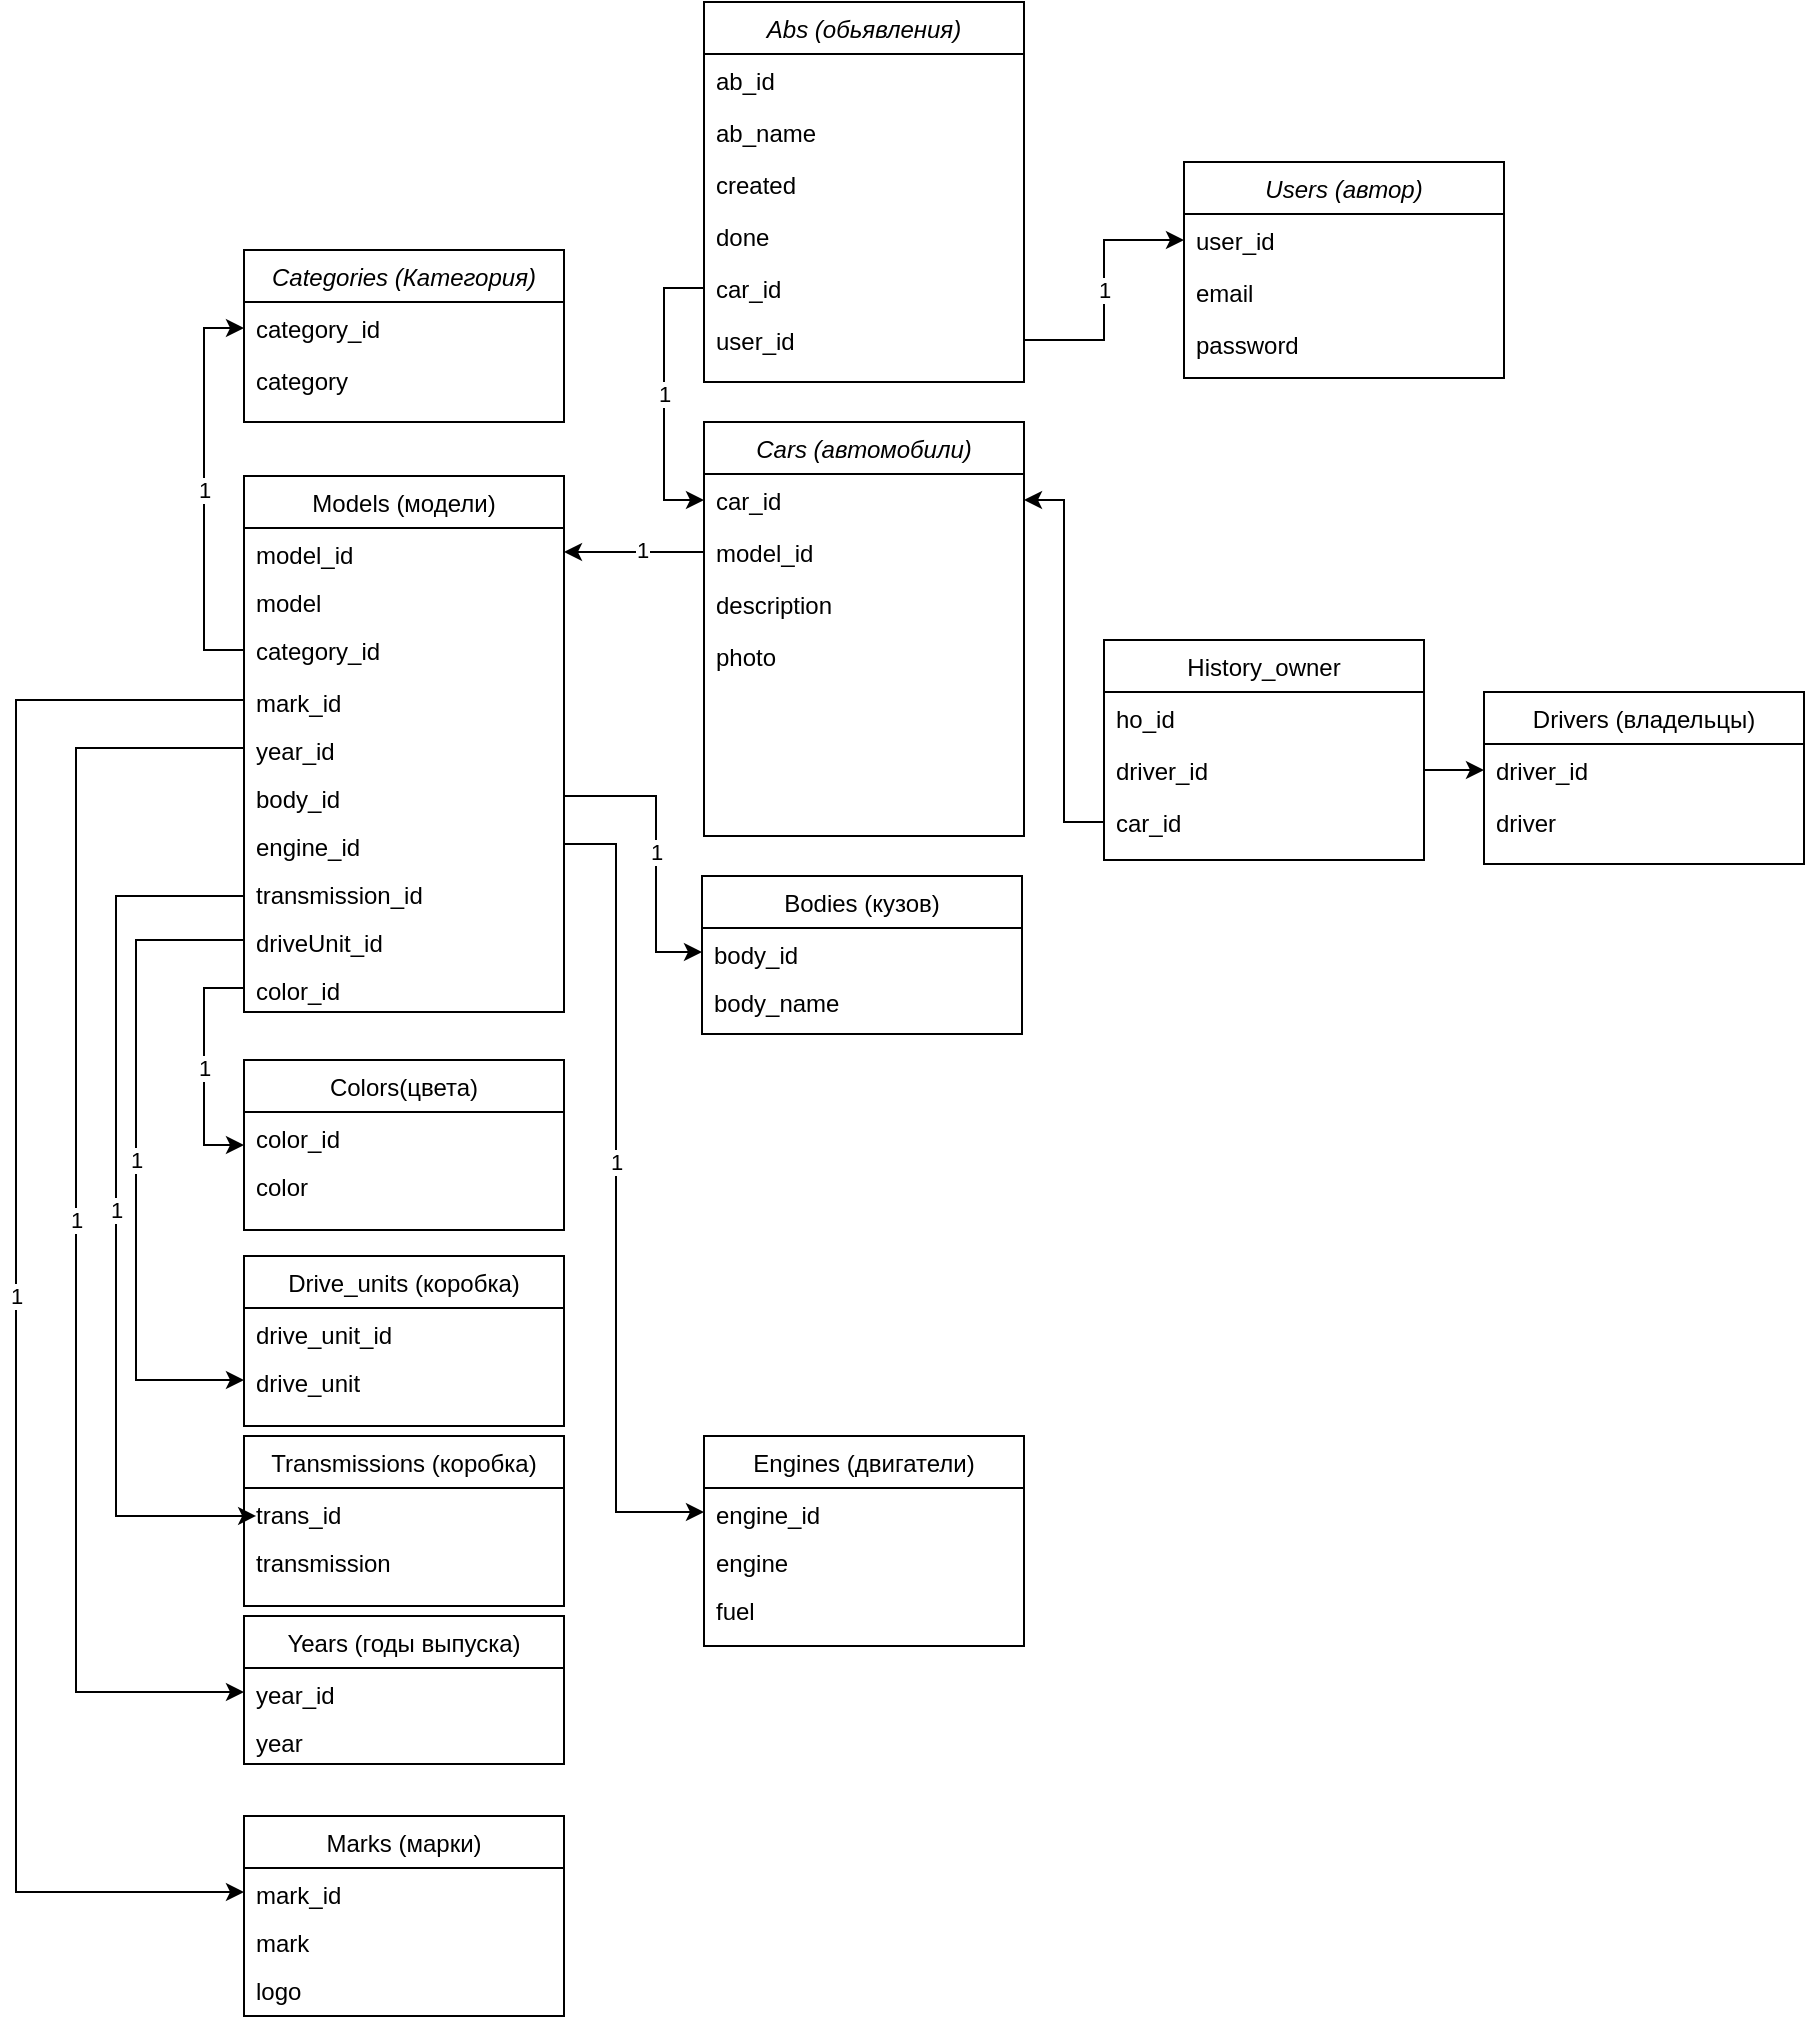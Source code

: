 <mxfile version="19.0.1" type="device"><diagram id="C5RBs43oDa-KdzZeNtuy" name="Page-1"><mxGraphModel dx="1929" dy="865" grid="1" gridSize="10" guides="1" tooltips="1" connect="1" arrows="1" fold="1" page="1" pageScale="1" pageWidth="827" pageHeight="1169" math="0" shadow="0"><root><mxCell id="WIyWlLk6GJQsqaUBKTNV-0"/><mxCell id="WIyWlLk6GJQsqaUBKTNV-1" parent="WIyWlLk6GJQsqaUBKTNV-0"/><mxCell id="zkfFHV4jXpPFQw0GAbJ--0" value="Cars (автомобили)" style="swimlane;fontStyle=2;align=center;verticalAlign=top;childLayout=stackLayout;horizontal=1;startSize=26;horizontalStack=0;resizeParent=1;resizeLast=0;collapsible=1;marginBottom=0;rounded=0;shadow=0;strokeWidth=1;" parent="WIyWlLk6GJQsqaUBKTNV-1" vertex="1"><mxGeometry x="264" y="223" width="160" height="207" as="geometry"><mxRectangle x="230" y="140" width="160" height="26" as="alternateBounds"/></mxGeometry></mxCell><mxCell id="zkfFHV4jXpPFQw0GAbJ--1" value="car_id" style="text;align=left;verticalAlign=top;spacingLeft=4;spacingRight=4;overflow=hidden;rotatable=0;points=[[0,0.5],[1,0.5]];portConstraint=eastwest;" parent="zkfFHV4jXpPFQw0GAbJ--0" vertex="1"><mxGeometry y="26" width="160" height="26" as="geometry"/></mxCell><mxCell id="uIMEh1EkvflqOU53Uib1-0" value="model_id" style="text;align=left;verticalAlign=top;spacingLeft=4;spacingRight=4;overflow=hidden;rotatable=0;points=[[0,0.5],[1,0.5]];portConstraint=eastwest;" parent="zkfFHV4jXpPFQw0GAbJ--0" vertex="1"><mxGeometry y="52" width="160" height="26" as="geometry"/></mxCell><mxCell id="kE7-c2ZdSxdIrtzTfiZl-20" value="description" style="text;align=left;verticalAlign=top;spacingLeft=4;spacingRight=4;overflow=hidden;rotatable=0;points=[[0,0.5],[1,0.5]];portConstraint=eastwest;" parent="zkfFHV4jXpPFQw0GAbJ--0" vertex="1"><mxGeometry y="78" width="160" height="26" as="geometry"/></mxCell><mxCell id="kE7-c2ZdSxdIrtzTfiZl-31" value="photo" style="text;align=left;verticalAlign=top;spacingLeft=4;spacingRight=4;overflow=hidden;rotatable=0;points=[[0,0.5],[1,0.5]];portConstraint=eastwest;" parent="zkfFHV4jXpPFQw0GAbJ--0" vertex="1"><mxGeometry y="104" width="160" height="26" as="geometry"/></mxCell><mxCell id="zkfFHV4jXpPFQw0GAbJ--6" value="Drivers (владельцы)" style="swimlane;fontStyle=0;align=center;verticalAlign=top;childLayout=stackLayout;horizontal=1;startSize=26;horizontalStack=0;resizeParent=1;resizeLast=0;collapsible=1;marginBottom=0;rounded=0;shadow=0;strokeWidth=1;" parent="WIyWlLk6GJQsqaUBKTNV-1" vertex="1"><mxGeometry x="654" y="358" width="160" height="86" as="geometry"><mxRectangle x="130" y="380" width="160" height="26" as="alternateBounds"/></mxGeometry></mxCell><mxCell id="zkfFHV4jXpPFQw0GAbJ--7" value="driver_id" style="text;align=left;verticalAlign=top;spacingLeft=4;spacingRight=4;overflow=hidden;rotatable=0;points=[[0,0.5],[1,0.5]];portConstraint=eastwest;" parent="zkfFHV4jXpPFQw0GAbJ--6" vertex="1"><mxGeometry y="26" width="160" height="26" as="geometry"/></mxCell><mxCell id="kE7-c2ZdSxdIrtzTfiZl-19" value="driver" style="text;align=left;verticalAlign=top;spacingLeft=4;spacingRight=4;overflow=hidden;rotatable=0;points=[[0,0.5],[1,0.5]];portConstraint=eastwest;" parent="zkfFHV4jXpPFQw0GAbJ--6" vertex="1"><mxGeometry y="52" width="160" height="26" as="geometry"/></mxCell><mxCell id="zkfFHV4jXpPFQw0GAbJ--13" value="History_owner" style="swimlane;fontStyle=0;align=center;verticalAlign=top;childLayout=stackLayout;horizontal=1;startSize=26;horizontalStack=0;resizeParent=1;resizeLast=0;collapsible=1;marginBottom=0;rounded=0;shadow=0;strokeWidth=1;" parent="WIyWlLk6GJQsqaUBKTNV-1" vertex="1"><mxGeometry x="464" y="332" width="160" height="110" as="geometry"><mxRectangle x="340" y="380" width="170" height="26" as="alternateBounds"/></mxGeometry></mxCell><mxCell id="zkfFHV4jXpPFQw0GAbJ--14" value="ho_id" style="text;align=left;verticalAlign=top;spacingLeft=4;spacingRight=4;overflow=hidden;rotatable=0;points=[[0,0.5],[1,0.5]];portConstraint=eastwest;" parent="zkfFHV4jXpPFQw0GAbJ--13" vertex="1"><mxGeometry y="26" width="160" height="26" as="geometry"/></mxCell><mxCell id="uIMEh1EkvflqOU53Uib1-2" value="driver_id" style="text;align=left;verticalAlign=top;spacingLeft=4;spacingRight=4;overflow=hidden;rotatable=0;points=[[0,0.5],[1,0.5]];portConstraint=eastwest;" parent="zkfFHV4jXpPFQw0GAbJ--13" vertex="1"><mxGeometry y="52" width="160" height="26" as="geometry"/></mxCell><mxCell id="uIMEh1EkvflqOU53Uib1-3" value="car_id" style="text;align=left;verticalAlign=top;spacingLeft=4;spacingRight=4;overflow=hidden;rotatable=0;points=[[0,0.5],[1,0.5]];portConstraint=eastwest;" parent="zkfFHV4jXpPFQw0GAbJ--13" vertex="1"><mxGeometry y="78" width="160" height="26" as="geometry"/></mxCell><mxCell id="zkfFHV4jXpPFQw0GAbJ--17" value="Engines (двигатели)" style="swimlane;fontStyle=0;align=center;verticalAlign=top;childLayout=stackLayout;horizontal=1;startSize=26;horizontalStack=0;resizeParent=1;resizeLast=0;collapsible=1;marginBottom=0;rounded=0;shadow=0;strokeWidth=1;" parent="WIyWlLk6GJQsqaUBKTNV-1" vertex="1"><mxGeometry x="264" y="730" width="160" height="105" as="geometry"><mxRectangle x="550" y="140" width="160" height="26" as="alternateBounds"/></mxGeometry></mxCell><mxCell id="zkfFHV4jXpPFQw0GAbJ--18" value="engine_id" style="text;align=left;verticalAlign=top;spacingLeft=4;spacingRight=4;overflow=hidden;rotatable=0;points=[[0,0.5],[1,0.5]];portConstraint=eastwest;" parent="zkfFHV4jXpPFQw0GAbJ--17" vertex="1"><mxGeometry y="26" width="160" height="24" as="geometry"/></mxCell><mxCell id="kE7-c2ZdSxdIrtzTfiZl-2" value="engine" style="text;align=left;verticalAlign=top;spacingLeft=4;spacingRight=4;overflow=hidden;rotatable=0;points=[[0,0.5],[1,0.5]];portConstraint=eastwest;" parent="zkfFHV4jXpPFQw0GAbJ--17" vertex="1"><mxGeometry y="50" width="160" height="24" as="geometry"/></mxCell><mxCell id="1S29GQOeX2CPLgRSX0q_-3" value="fuel" style="text;align=left;verticalAlign=top;spacingLeft=4;spacingRight=4;overflow=hidden;rotatable=0;points=[[0,0.5],[1,0.5]];portConstraint=eastwest;" parent="zkfFHV4jXpPFQw0GAbJ--17" vertex="1"><mxGeometry y="74" width="160" height="24" as="geometry"/></mxCell><mxCell id="uIMEh1EkvflqOU53Uib1-1" value="1" style="edgeStyle=orthogonalEdgeStyle;rounded=0;orthogonalLoop=1;jettySize=auto;html=1;entryX=0;entryY=0.5;entryDx=0;entryDy=0;exitX=1;exitY=0.5;exitDx=0;exitDy=0;" parent="WIyWlLk6GJQsqaUBKTNV-1" source="kE7-c2ZdSxdIrtzTfiZl-38" target="zkfFHV4jXpPFQw0GAbJ--18" edge="1"><mxGeometry x="-0.083" relative="1" as="geometry"><mxPoint x="34" y="400" as="sourcePoint"/><Array as="points"><mxPoint x="220" y="434"/><mxPoint x="220" y="768"/></Array><mxPoint as="offset"/></mxGeometry></mxCell><mxCell id="uIMEh1EkvflqOU53Uib1-4" style="edgeStyle=orthogonalEdgeStyle;rounded=0;orthogonalLoop=1;jettySize=auto;html=1;entryX=0;entryY=0.5;entryDx=0;entryDy=0;" parent="WIyWlLk6GJQsqaUBKTNV-1" source="uIMEh1EkvflqOU53Uib1-2" target="zkfFHV4jXpPFQw0GAbJ--7" edge="1"><mxGeometry relative="1" as="geometry"/></mxCell><mxCell id="uIMEh1EkvflqOU53Uib1-5" style="edgeStyle=orthogonalEdgeStyle;rounded=0;orthogonalLoop=1;jettySize=auto;html=1;exitX=0;exitY=0.5;exitDx=0;exitDy=0;entryX=1;entryY=0.5;entryDx=0;entryDy=0;" parent="WIyWlLk6GJQsqaUBKTNV-1" source="uIMEh1EkvflqOU53Uib1-3" target="zkfFHV4jXpPFQw0GAbJ--1" edge="1"><mxGeometry relative="1" as="geometry"/></mxCell><mxCell id="kE7-c2ZdSxdIrtzTfiZl-0" value="Models (модели)" style="swimlane;fontStyle=0;align=center;verticalAlign=top;childLayout=stackLayout;horizontal=1;startSize=26;horizontalStack=0;resizeParent=1;resizeLast=0;collapsible=1;marginBottom=0;rounded=0;shadow=0;strokeWidth=1;" parent="WIyWlLk6GJQsqaUBKTNV-1" vertex="1"><mxGeometry x="34" y="250" width="160" height="268" as="geometry"><mxRectangle x="550" y="140" width="160" height="26" as="alternateBounds"/></mxGeometry></mxCell><mxCell id="kE7-c2ZdSxdIrtzTfiZl-1" value="model_id" style="text;align=left;verticalAlign=top;spacingLeft=4;spacingRight=4;overflow=hidden;rotatable=0;points=[[0,0.5],[1,0.5]];portConstraint=eastwest;" parent="kE7-c2ZdSxdIrtzTfiZl-0" vertex="1"><mxGeometry y="26" width="160" height="24" as="geometry"/></mxCell><mxCell id="kE7-c2ZdSxdIrtzTfiZl-3" value="model" style="text;align=left;verticalAlign=top;spacingLeft=4;spacingRight=4;overflow=hidden;rotatable=0;points=[[0,0.5],[1,0.5]];portConstraint=eastwest;" parent="kE7-c2ZdSxdIrtzTfiZl-0" vertex="1"><mxGeometry y="50" width="160" height="24" as="geometry"/></mxCell><mxCell id="1S29GQOeX2CPLgRSX0q_-35" value="category_id" style="text;align=left;verticalAlign=top;spacingLeft=4;spacingRight=4;overflow=hidden;rotatable=0;points=[[0,0.5],[1,0.5]];portConstraint=eastwest;" parent="kE7-c2ZdSxdIrtzTfiZl-0" vertex="1"><mxGeometry y="74" width="160" height="26" as="geometry"/></mxCell><mxCell id="kE7-c2ZdSxdIrtzTfiZl-7" value="mark_id    " style="text;align=left;verticalAlign=top;spacingLeft=4;spacingRight=4;overflow=hidden;rotatable=0;points=[[0,0.5],[1,0.5]];portConstraint=eastwest;" parent="kE7-c2ZdSxdIrtzTfiZl-0" vertex="1"><mxGeometry y="100" width="160" height="24" as="geometry"/></mxCell><mxCell id="1S29GQOeX2CPLgRSX0q_-16" value="year_id" style="text;align=left;verticalAlign=top;spacingLeft=4;spacingRight=4;overflow=hidden;rotatable=0;points=[[0,0.5],[1,0.5]];portConstraint=eastwest;" parent="kE7-c2ZdSxdIrtzTfiZl-0" vertex="1"><mxGeometry y="124" width="160" height="24" as="geometry"/></mxCell><mxCell id="kE7-c2ZdSxdIrtzTfiZl-37" value="body_id    " style="text;align=left;verticalAlign=top;spacingLeft=4;spacingRight=4;overflow=hidden;rotatable=0;points=[[0,0.5],[1,0.5]];portConstraint=eastwest;" parent="kE7-c2ZdSxdIrtzTfiZl-0" vertex="1"><mxGeometry y="148" width="160" height="24" as="geometry"/></mxCell><mxCell id="kE7-c2ZdSxdIrtzTfiZl-38" value="engine_id" style="text;align=left;verticalAlign=top;spacingLeft=4;spacingRight=4;overflow=hidden;rotatable=0;points=[[0,0.5],[1,0.5]];portConstraint=eastwest;" parent="kE7-c2ZdSxdIrtzTfiZl-0" vertex="1"><mxGeometry y="172" width="160" height="24" as="geometry"/></mxCell><mxCell id="1S29GQOeX2CPLgRSX0q_-11" value="transmission_id" style="text;align=left;verticalAlign=top;spacingLeft=4;spacingRight=4;overflow=hidden;rotatable=0;points=[[0,0.5],[1,0.5]];portConstraint=eastwest;" parent="kE7-c2ZdSxdIrtzTfiZl-0" vertex="1"><mxGeometry y="196" width="160" height="24" as="geometry"/></mxCell><mxCell id="1S29GQOeX2CPLgRSX0q_-9" value="driveUnit_id" style="text;align=left;verticalAlign=top;spacingLeft=4;spacingRight=4;overflow=hidden;rotatable=0;points=[[0,0.5],[1,0.5]];portConstraint=eastwest;" parent="kE7-c2ZdSxdIrtzTfiZl-0" vertex="1"><mxGeometry y="220" width="160" height="24" as="geometry"/></mxCell><mxCell id="1S29GQOeX2CPLgRSX0q_-10" value="color_id" style="text;align=left;verticalAlign=top;spacingLeft=4;spacingRight=4;overflow=hidden;rotatable=0;points=[[0,0.5],[1,0.5]];portConstraint=eastwest;" parent="kE7-c2ZdSxdIrtzTfiZl-0" vertex="1"><mxGeometry y="244" width="160" height="24" as="geometry"/></mxCell><mxCell id="kE7-c2ZdSxdIrtzTfiZl-4" value="Marks (марки)" style="swimlane;fontStyle=0;align=center;verticalAlign=top;childLayout=stackLayout;horizontal=1;startSize=26;horizontalStack=0;resizeParent=1;resizeLast=0;collapsible=1;marginBottom=0;rounded=0;shadow=0;strokeWidth=1;" parent="WIyWlLk6GJQsqaUBKTNV-1" vertex="1"><mxGeometry x="34" y="920" width="160" height="100" as="geometry"><mxRectangle x="550" y="140" width="160" height="26" as="alternateBounds"/></mxGeometry></mxCell><mxCell id="kE7-c2ZdSxdIrtzTfiZl-5" value="mark_id    " style="text;align=left;verticalAlign=top;spacingLeft=4;spacingRight=4;overflow=hidden;rotatable=0;points=[[0,0.5],[1,0.5]];portConstraint=eastwest;" parent="kE7-c2ZdSxdIrtzTfiZl-4" vertex="1"><mxGeometry y="26" width="160" height="24" as="geometry"/></mxCell><mxCell id="kE7-c2ZdSxdIrtzTfiZl-6" value="mark" style="text;align=left;verticalAlign=top;spacingLeft=4;spacingRight=4;overflow=hidden;rotatable=0;points=[[0,0.5],[1,0.5]];portConstraint=eastwest;" parent="kE7-c2ZdSxdIrtzTfiZl-4" vertex="1"><mxGeometry y="50" width="160" height="24" as="geometry"/></mxCell><mxCell id="_qnlaTpR6MgjQ4g5SBe7-0" value="logo" style="text;align=left;verticalAlign=top;spacingLeft=4;spacingRight=4;overflow=hidden;rotatable=0;points=[[0,0.5],[1,0.5]];portConstraint=eastwest;" vertex="1" parent="kE7-c2ZdSxdIrtzTfiZl-4"><mxGeometry y="74" width="160" height="24" as="geometry"/></mxCell><mxCell id="kE7-c2ZdSxdIrtzTfiZl-12" value="Bodies (кузов)" style="swimlane;fontStyle=0;align=center;verticalAlign=top;childLayout=stackLayout;horizontal=1;startSize=26;horizontalStack=0;resizeParent=1;resizeLast=0;collapsible=1;marginBottom=0;rounded=0;shadow=0;strokeWidth=1;" parent="WIyWlLk6GJQsqaUBKTNV-1" vertex="1"><mxGeometry x="263" y="450" width="160" height="79" as="geometry"><mxRectangle x="550" y="140" width="160" height="26" as="alternateBounds"/></mxGeometry></mxCell><mxCell id="kE7-c2ZdSxdIrtzTfiZl-13" value="body_id    " style="text;align=left;verticalAlign=top;spacingLeft=4;spacingRight=4;overflow=hidden;rotatable=0;points=[[0,0.5],[1,0.5]];portConstraint=eastwest;" parent="kE7-c2ZdSxdIrtzTfiZl-12" vertex="1"><mxGeometry y="26" width="160" height="24" as="geometry"/></mxCell><mxCell id="kE7-c2ZdSxdIrtzTfiZl-14" value="body_name" style="text;align=left;verticalAlign=top;spacingLeft=4;spacingRight=4;overflow=hidden;rotatable=0;points=[[0,0.5],[1,0.5]];portConstraint=eastwest;" parent="kE7-c2ZdSxdIrtzTfiZl-12" vertex="1"><mxGeometry y="50" width="160" height="24" as="geometry"/></mxCell><mxCell id="kE7-c2ZdSxdIrtzTfiZl-15" value="1" style="edgeStyle=orthogonalEdgeStyle;rounded=0;orthogonalLoop=1;jettySize=auto;html=1;exitX=1;exitY=0.5;exitDx=0;exitDy=0;entryX=0;entryY=0.5;entryDx=0;entryDy=0;" parent="WIyWlLk6GJQsqaUBKTNV-1" source="kE7-c2ZdSxdIrtzTfiZl-37" target="kE7-c2ZdSxdIrtzTfiZl-13" edge="1"><mxGeometry relative="1" as="geometry"><mxPoint x="174" y="333" as="sourcePoint"/><Array as="points"><mxPoint x="240" y="410"/><mxPoint x="240" y="488"/></Array></mxGeometry></mxCell><mxCell id="kE7-c2ZdSxdIrtzTfiZl-21" style="edgeStyle=orthogonalEdgeStyle;rounded=0;orthogonalLoop=1;jettySize=auto;html=1;exitX=0;exitY=0.5;exitDx=0;exitDy=0;" parent="WIyWlLk6GJQsqaUBKTNV-1" source="uIMEh1EkvflqOU53Uib1-0" edge="1"><mxGeometry relative="1" as="geometry"><mxPoint x="194" y="288" as="targetPoint"/><Array as="points"><mxPoint x="194" y="288"/></Array></mxGeometry></mxCell><mxCell id="kE7-c2ZdSxdIrtzTfiZl-22" value="&lt;div&gt;1&lt;/div&gt;" style="edgeLabel;html=1;align=center;verticalAlign=middle;resizable=0;points=[];" parent="kE7-c2ZdSxdIrtzTfiZl-21" vertex="1" connectable="0"><mxGeometry x="-0.105" y="-1" relative="1" as="geometry"><mxPoint as="offset"/></mxGeometry></mxCell><mxCell id="kE7-c2ZdSxdIrtzTfiZl-23" value="Users (автор)" style="swimlane;fontStyle=2;align=center;verticalAlign=top;childLayout=stackLayout;horizontal=1;startSize=26;horizontalStack=0;resizeParent=1;resizeLast=0;collapsible=1;marginBottom=0;rounded=0;shadow=0;strokeWidth=1;" parent="WIyWlLk6GJQsqaUBKTNV-1" vertex="1"><mxGeometry x="504" y="93" width="160" height="108" as="geometry"><mxRectangle x="230" y="140" width="160" height="26" as="alternateBounds"/></mxGeometry></mxCell><mxCell id="kE7-c2ZdSxdIrtzTfiZl-24" value="user_id" style="text;align=left;verticalAlign=top;spacingLeft=4;spacingRight=4;overflow=hidden;rotatable=0;points=[[0,0.5],[1,0.5]];portConstraint=eastwest;" parent="kE7-c2ZdSxdIrtzTfiZl-23" vertex="1"><mxGeometry y="26" width="160" height="26" as="geometry"/></mxCell><mxCell id="kE7-c2ZdSxdIrtzTfiZl-25" value="email" style="text;align=left;verticalAlign=top;spacingLeft=4;spacingRight=4;overflow=hidden;rotatable=0;points=[[0,0.5],[1,0.5]];portConstraint=eastwest;" parent="kE7-c2ZdSxdIrtzTfiZl-23" vertex="1"><mxGeometry y="52" width="160" height="26" as="geometry"/></mxCell><mxCell id="kE7-c2ZdSxdIrtzTfiZl-26" value="password" style="text;align=left;verticalAlign=top;spacingLeft=4;spacingRight=4;overflow=hidden;rotatable=0;points=[[0,0.5],[1,0.5]];portConstraint=eastwest;" parent="kE7-c2ZdSxdIrtzTfiZl-23" vertex="1"><mxGeometry y="78" width="160" height="26" as="geometry"/></mxCell><mxCell id="kE7-c2ZdSxdIrtzTfiZl-27" value="Abs (обьявления)" style="swimlane;fontStyle=2;align=center;verticalAlign=top;childLayout=stackLayout;horizontal=1;startSize=26;horizontalStack=0;resizeParent=1;resizeLast=0;collapsible=1;marginBottom=0;rounded=0;shadow=0;strokeWidth=1;" parent="WIyWlLk6GJQsqaUBKTNV-1" vertex="1"><mxGeometry x="264" y="13" width="160" height="190" as="geometry"><mxRectangle x="230" y="140" width="160" height="26" as="alternateBounds"/></mxGeometry></mxCell><mxCell id="kE7-c2ZdSxdIrtzTfiZl-28" value="ab_id" style="text;align=left;verticalAlign=top;spacingLeft=4;spacingRight=4;overflow=hidden;rotatable=0;points=[[0,0.5],[1,0.5]];portConstraint=eastwest;" parent="kE7-c2ZdSxdIrtzTfiZl-27" vertex="1"><mxGeometry y="26" width="160" height="26" as="geometry"/></mxCell><mxCell id="kE7-c2ZdSxdIrtzTfiZl-29" value="ab_name" style="text;align=left;verticalAlign=top;spacingLeft=4;spacingRight=4;overflow=hidden;rotatable=0;points=[[0,0.5],[1,0.5]];portConstraint=eastwest;" parent="kE7-c2ZdSxdIrtzTfiZl-27" vertex="1"><mxGeometry y="52" width="160" height="26" as="geometry"/></mxCell><mxCell id="kE7-c2ZdSxdIrtzTfiZl-30" value="created" style="text;align=left;verticalAlign=top;spacingLeft=4;spacingRight=4;overflow=hidden;rotatable=0;points=[[0,0.5],[1,0.5]];portConstraint=eastwest;" parent="kE7-c2ZdSxdIrtzTfiZl-27" vertex="1"><mxGeometry y="78" width="160" height="26" as="geometry"/></mxCell><mxCell id="kE7-c2ZdSxdIrtzTfiZl-32" value="done" style="text;align=left;verticalAlign=top;spacingLeft=4;spacingRight=4;overflow=hidden;rotatable=0;points=[[0,0.5],[1,0.5]];portConstraint=eastwest;" parent="kE7-c2ZdSxdIrtzTfiZl-27" vertex="1"><mxGeometry y="104" width="160" height="26" as="geometry"/></mxCell><mxCell id="kE7-c2ZdSxdIrtzTfiZl-33" value="car_id" style="text;align=left;verticalAlign=top;spacingLeft=4;spacingRight=4;overflow=hidden;rotatable=0;points=[[0,0.5],[1,0.5]];portConstraint=eastwest;" parent="kE7-c2ZdSxdIrtzTfiZl-27" vertex="1"><mxGeometry y="130" width="160" height="26" as="geometry"/></mxCell><mxCell id="kE7-c2ZdSxdIrtzTfiZl-34" value="user_id" style="text;align=left;verticalAlign=top;spacingLeft=4;spacingRight=4;overflow=hidden;rotatable=0;points=[[0,0.5],[1,0.5]];portConstraint=eastwest;" parent="kE7-c2ZdSxdIrtzTfiZl-27" vertex="1"><mxGeometry y="156" width="160" height="26" as="geometry"/></mxCell><mxCell id="kE7-c2ZdSxdIrtzTfiZl-35" value="1" style="edgeStyle=orthogonalEdgeStyle;rounded=0;orthogonalLoop=1;jettySize=auto;html=1;exitX=1;exitY=0.5;exitDx=0;exitDy=0;entryX=0;entryY=0.5;entryDx=0;entryDy=0;" parent="WIyWlLk6GJQsqaUBKTNV-1" source="kE7-c2ZdSxdIrtzTfiZl-34" target="kE7-c2ZdSxdIrtzTfiZl-24" edge="1"><mxGeometry relative="1" as="geometry"/></mxCell><mxCell id="kE7-c2ZdSxdIrtzTfiZl-36" value="1" style="edgeStyle=orthogonalEdgeStyle;rounded=0;orthogonalLoop=1;jettySize=auto;html=1;exitX=0;exitY=0.5;exitDx=0;exitDy=0;entryX=0;entryY=0.5;entryDx=0;entryDy=0;" parent="WIyWlLk6GJQsqaUBKTNV-1" source="kE7-c2ZdSxdIrtzTfiZl-33" target="zkfFHV4jXpPFQw0GAbJ--1" edge="1"><mxGeometry relative="1" as="geometry"/></mxCell><mxCell id="1S29GQOeX2CPLgRSX0q_-13" value="Years (годы выпуска)" style="swimlane;fontStyle=0;align=center;verticalAlign=top;childLayout=stackLayout;horizontal=1;startSize=26;horizontalStack=0;resizeParent=1;resizeLast=0;collapsible=1;marginBottom=0;rounded=0;shadow=0;strokeWidth=1;" parent="WIyWlLk6GJQsqaUBKTNV-1" vertex="1"><mxGeometry x="34" y="820" width="160" height="74" as="geometry"><mxRectangle x="550" y="140" width="160" height="26" as="alternateBounds"/></mxGeometry></mxCell><mxCell id="1S29GQOeX2CPLgRSX0q_-14" value="year_id" style="text;align=left;verticalAlign=top;spacingLeft=4;spacingRight=4;overflow=hidden;rotatable=0;points=[[0,0.5],[1,0.5]];portConstraint=eastwest;" parent="1S29GQOeX2CPLgRSX0q_-13" vertex="1"><mxGeometry y="26" width="160" height="24" as="geometry"/></mxCell><mxCell id="_qnlaTpR6MgjQ4g5SBe7-3" value="year" style="text;align=left;verticalAlign=top;spacingLeft=4;spacingRight=4;overflow=hidden;rotatable=0;points=[[0,0.5],[1,0.5]];portConstraint=eastwest;" vertex="1" parent="1S29GQOeX2CPLgRSX0q_-13"><mxGeometry y="50" width="160" height="24" as="geometry"/></mxCell><mxCell id="1S29GQOeX2CPLgRSX0q_-18" value="Transmissions (коробка)" style="swimlane;fontStyle=0;align=center;verticalAlign=top;childLayout=stackLayout;horizontal=1;startSize=26;horizontalStack=0;resizeParent=1;resizeLast=0;collapsible=1;marginBottom=0;rounded=0;shadow=0;strokeWidth=1;" parent="WIyWlLk6GJQsqaUBKTNV-1" vertex="1"><mxGeometry x="34" y="730" width="160" height="85" as="geometry"><mxRectangle x="550" y="140" width="160" height="26" as="alternateBounds"/></mxGeometry></mxCell><mxCell id="1S29GQOeX2CPLgRSX0q_-19" value="trans_id" style="text;align=left;verticalAlign=top;spacingLeft=4;spacingRight=4;overflow=hidden;rotatable=0;points=[[0,0.5],[1,0.5]];portConstraint=eastwest;" parent="1S29GQOeX2CPLgRSX0q_-18" vertex="1"><mxGeometry y="26" width="160" height="24" as="geometry"/></mxCell><mxCell id="1S29GQOeX2CPLgRSX0q_-20" value="transmission" style="text;align=left;verticalAlign=top;spacingLeft=4;spacingRight=4;overflow=hidden;rotatable=0;points=[[0,0.5],[1,0.5]];portConstraint=eastwest;" parent="1S29GQOeX2CPLgRSX0q_-18" vertex="1"><mxGeometry y="50" width="160" height="24" as="geometry"/></mxCell><mxCell id="1S29GQOeX2CPLgRSX0q_-21" value="1" style="edgeStyle=orthogonalEdgeStyle;rounded=0;orthogonalLoop=1;jettySize=auto;html=1;exitX=0;exitY=0.5;exitDx=0;exitDy=0;entryX=0.038;entryY=0.583;entryDx=0;entryDy=0;entryPerimeter=0;" parent="WIyWlLk6GJQsqaUBKTNV-1" source="1S29GQOeX2CPLgRSX0q_-11" target="1S29GQOeX2CPLgRSX0q_-19" edge="1"><mxGeometry relative="1" as="geometry"><Array as="points"><mxPoint x="34" y="460"/><mxPoint x="-30" y="460"/><mxPoint x="-30" y="770"/></Array><mxPoint as="offset"/><mxPoint x="34" y="445" as="sourcePoint"/><mxPoint x="34" y="765" as="targetPoint"/></mxGeometry></mxCell><mxCell id="1S29GQOeX2CPLgRSX0q_-22" value="Drive_units (коробка)" style="swimlane;fontStyle=0;align=center;verticalAlign=top;childLayout=stackLayout;horizontal=1;startSize=26;horizontalStack=0;resizeParent=1;resizeLast=0;collapsible=1;marginBottom=0;rounded=0;shadow=0;strokeWidth=1;" parent="WIyWlLk6GJQsqaUBKTNV-1" vertex="1"><mxGeometry x="34" y="640" width="160" height="85" as="geometry"><mxRectangle x="550" y="140" width="160" height="26" as="alternateBounds"/></mxGeometry></mxCell><mxCell id="1S29GQOeX2CPLgRSX0q_-23" value="drive_unit_id" style="text;align=left;verticalAlign=top;spacingLeft=4;spacingRight=4;overflow=hidden;rotatable=0;points=[[0,0.5],[1,0.5]];portConstraint=eastwest;" parent="1S29GQOeX2CPLgRSX0q_-22" vertex="1"><mxGeometry y="26" width="160" height="24" as="geometry"/></mxCell><mxCell id="1S29GQOeX2CPLgRSX0q_-24" value="drive_unit" style="text;align=left;verticalAlign=top;spacingLeft=4;spacingRight=4;overflow=hidden;rotatable=0;points=[[0,0.5],[1,0.5]];portConstraint=eastwest;" parent="1S29GQOeX2CPLgRSX0q_-22" vertex="1"><mxGeometry y="50" width="160" height="24" as="geometry"/></mxCell><mxCell id="1S29GQOeX2CPLgRSX0q_-25" value="1" style="edgeStyle=orthogonalEdgeStyle;rounded=0;orthogonalLoop=1;jettySize=auto;html=1;exitX=0;exitY=0.5;exitDx=0;exitDy=0;entryX=0;entryY=0.5;entryDx=0;entryDy=0;" parent="WIyWlLk6GJQsqaUBKTNV-1" source="1S29GQOeX2CPLgRSX0q_-9" target="1S29GQOeX2CPLgRSX0q_-24" edge="1"><mxGeometry relative="1" as="geometry"><Array as="points"><mxPoint x="-20" y="482"/><mxPoint x="-20" y="702"/></Array></mxGeometry></mxCell><mxCell id="1S29GQOeX2CPLgRSX0q_-26" value="Colors(цвета)" style="swimlane;fontStyle=0;align=center;verticalAlign=top;childLayout=stackLayout;horizontal=1;startSize=26;horizontalStack=0;resizeParent=1;resizeLast=0;collapsible=1;marginBottom=0;rounded=0;shadow=0;strokeWidth=1;" parent="WIyWlLk6GJQsqaUBKTNV-1" vertex="1"><mxGeometry x="34" y="542" width="160" height="85" as="geometry"><mxRectangle x="550" y="140" width="160" height="26" as="alternateBounds"/></mxGeometry></mxCell><mxCell id="1S29GQOeX2CPLgRSX0q_-27" value="color_id" style="text;align=left;verticalAlign=top;spacingLeft=4;spacingRight=4;overflow=hidden;rotatable=0;points=[[0,0.5],[1,0.5]];portConstraint=eastwest;" parent="1S29GQOeX2CPLgRSX0q_-26" vertex="1"><mxGeometry y="26" width="160" height="24" as="geometry"/></mxCell><mxCell id="1S29GQOeX2CPLgRSX0q_-28" value="color" style="text;align=left;verticalAlign=top;spacingLeft=4;spacingRight=4;overflow=hidden;rotatable=0;points=[[0,0.5],[1,0.5]];portConstraint=eastwest;" parent="1S29GQOeX2CPLgRSX0q_-26" vertex="1"><mxGeometry y="50" width="160" height="24" as="geometry"/></mxCell><mxCell id="1S29GQOeX2CPLgRSX0q_-29" value="1" style="edgeStyle=orthogonalEdgeStyle;rounded=0;orthogonalLoop=1;jettySize=auto;html=1;exitX=0;exitY=0.5;exitDx=0;exitDy=0;entryX=0;entryY=0.5;entryDx=0;entryDy=0;" parent="WIyWlLk6GJQsqaUBKTNV-1" source="1S29GQOeX2CPLgRSX0q_-10" target="1S29GQOeX2CPLgRSX0q_-26" edge="1"><mxGeometry relative="1" as="geometry"><Array as="points"><mxPoint x="14" y="506"/><mxPoint x="14" y="585"/></Array></mxGeometry></mxCell><mxCell id="1S29GQOeX2CPLgRSX0q_-31" value="Categories (Категория)" style="swimlane;fontStyle=2;align=center;verticalAlign=top;childLayout=stackLayout;horizontal=1;startSize=26;horizontalStack=0;resizeParent=1;resizeLast=0;collapsible=1;marginBottom=0;rounded=0;shadow=0;strokeWidth=1;" parent="WIyWlLk6GJQsqaUBKTNV-1" vertex="1"><mxGeometry x="34" y="137" width="160" height="86" as="geometry"><mxRectangle x="230" y="140" width="160" height="26" as="alternateBounds"/></mxGeometry></mxCell><mxCell id="1S29GQOeX2CPLgRSX0q_-32" value="category_id" style="text;align=left;verticalAlign=top;spacingLeft=4;spacingRight=4;overflow=hidden;rotatable=0;points=[[0,0.5],[1,0.5]];portConstraint=eastwest;" parent="1S29GQOeX2CPLgRSX0q_-31" vertex="1"><mxGeometry y="26" width="160" height="26" as="geometry"/></mxCell><mxCell id="1S29GQOeX2CPLgRSX0q_-33" value="category" style="text;align=left;verticalAlign=top;spacingLeft=4;spacingRight=4;overflow=hidden;rotatable=0;points=[[0,0.5],[1,0.5]];portConstraint=eastwest;" parent="1S29GQOeX2CPLgRSX0q_-31" vertex="1"><mxGeometry y="52" width="160" height="26" as="geometry"/></mxCell><mxCell id="1S29GQOeX2CPLgRSX0q_-37" value="1" style="edgeStyle=orthogonalEdgeStyle;rounded=0;orthogonalLoop=1;jettySize=auto;html=1;exitX=0;exitY=0.5;exitDx=0;exitDy=0;entryX=0;entryY=0.5;entryDx=0;entryDy=0;" parent="WIyWlLk6GJQsqaUBKTNV-1" source="1S29GQOeX2CPLgRSX0q_-35" target="1S29GQOeX2CPLgRSX0q_-32" edge="1"><mxGeometry relative="1" as="geometry"/></mxCell><mxCell id="_qnlaTpR6MgjQ4g5SBe7-4" value="1" style="edgeStyle=orthogonalEdgeStyle;rounded=0;orthogonalLoop=1;jettySize=auto;html=1;exitX=0;exitY=0.5;exitDx=0;exitDy=0;entryX=0;entryY=0.5;entryDx=0;entryDy=0;" edge="1" parent="WIyWlLk6GJQsqaUBKTNV-1" source="1S29GQOeX2CPLgRSX0q_-16" target="1S29GQOeX2CPLgRSX0q_-14"><mxGeometry relative="1" as="geometry"><Array as="points"><mxPoint x="-50" y="386"/><mxPoint x="-50" y="858"/></Array></mxGeometry></mxCell><mxCell id="_qnlaTpR6MgjQ4g5SBe7-5" value="1" style="edgeStyle=orthogonalEdgeStyle;rounded=0;orthogonalLoop=1;jettySize=auto;html=1;exitX=0;exitY=0.5;exitDx=0;exitDy=0;entryX=0;entryY=0.5;entryDx=0;entryDy=0;" edge="1" parent="WIyWlLk6GJQsqaUBKTNV-1" source="kE7-c2ZdSxdIrtzTfiZl-7" target="kE7-c2ZdSxdIrtzTfiZl-5"><mxGeometry relative="1" as="geometry"><Array as="points"><mxPoint x="-80" y="362"/><mxPoint x="-80" y="958"/></Array></mxGeometry></mxCell></root></mxGraphModel></diagram></mxfile>